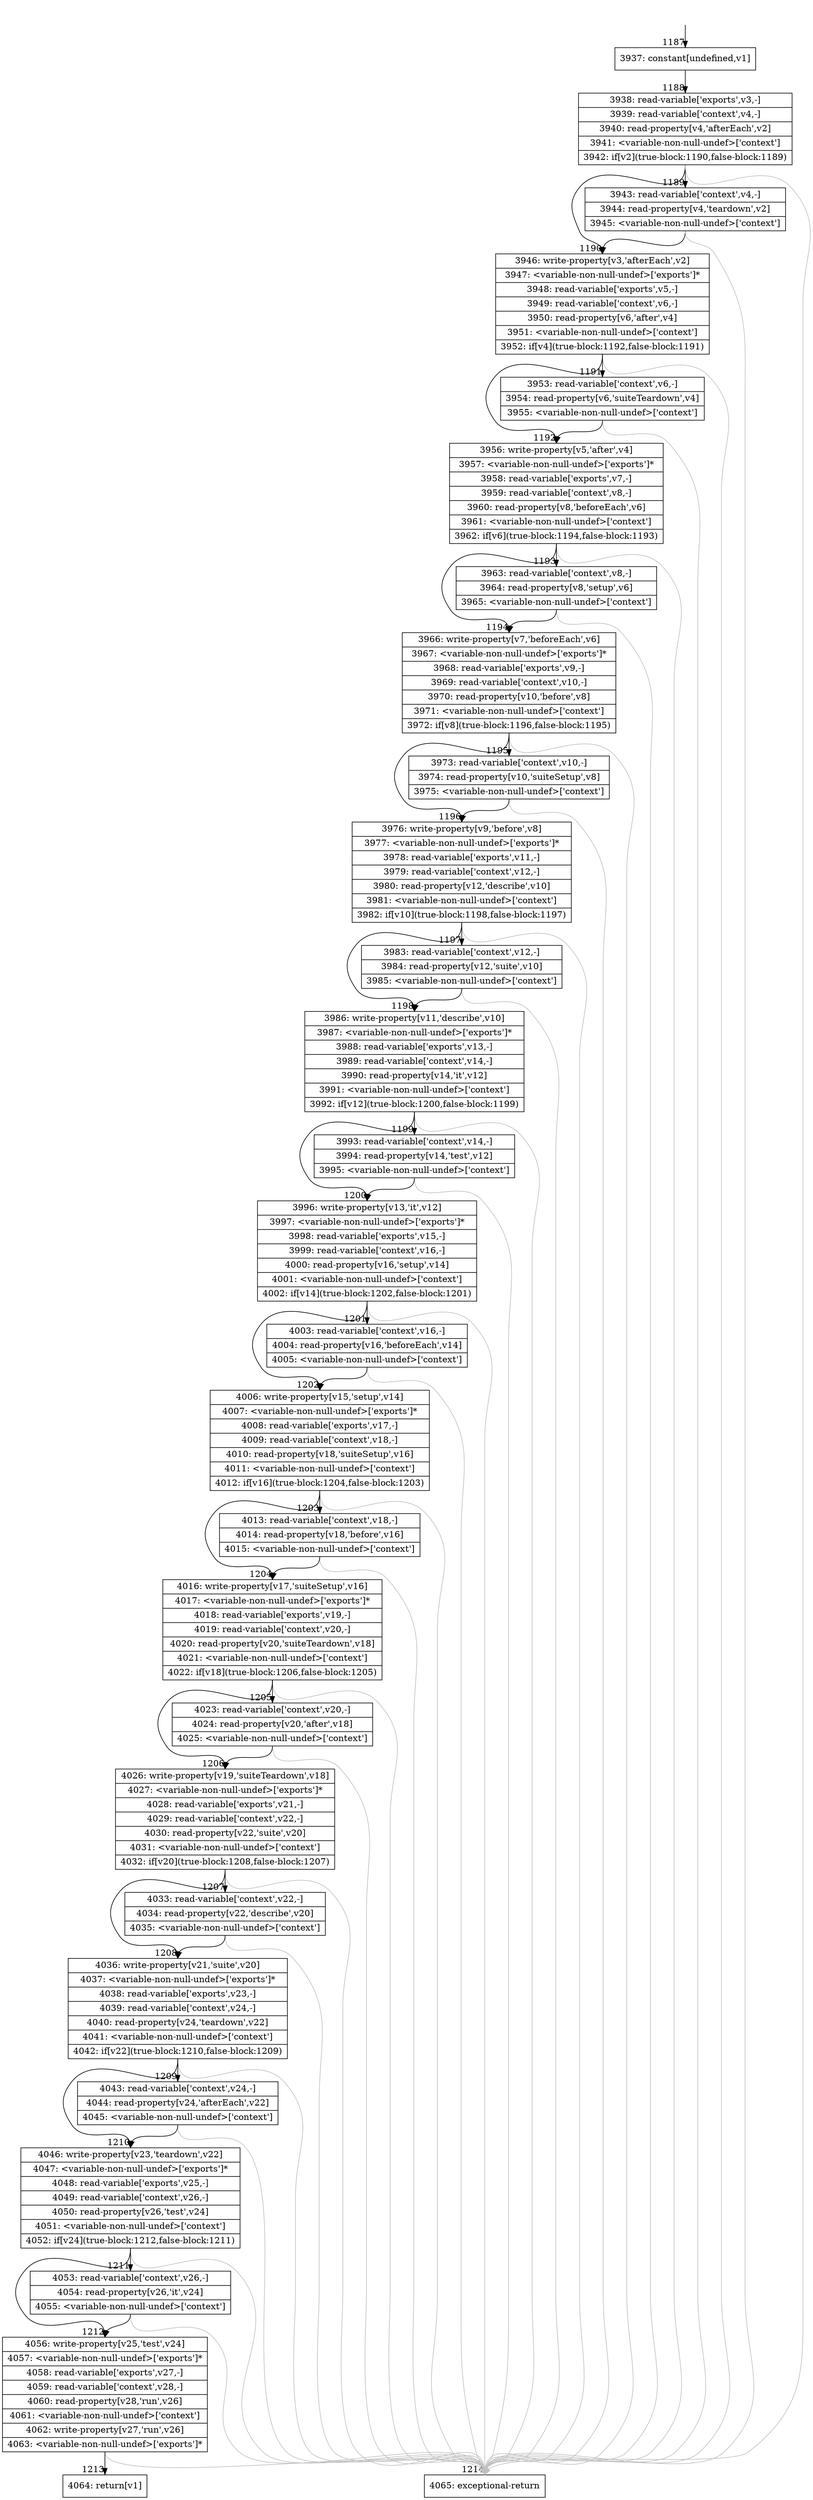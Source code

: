 digraph {
rankdir="TD"
BB_entry117[shape=none,label=""];
BB_entry117 -> BB1187 [tailport=s, headport=n, headlabel="    1187"]
BB1187 [shape=record label="{3937: constant[undefined,v1]}" ] 
BB1187 -> BB1188 [tailport=s, headport=n, headlabel="      1188"]
BB1188 [shape=record label="{3938: read-variable['exports',v3,-]|3939: read-variable['context',v4,-]|3940: read-property[v4,'afterEach',v2]|3941: \<variable-non-null-undef\>['context']|3942: if[v2](true-block:1190,false-block:1189)}" ] 
BB1188 -> BB1190 [tailport=s, headport=n, headlabel="      1190"]
BB1188 -> BB1189 [tailport=s, headport=n, headlabel="      1189"]
BB1188 -> BB1214 [tailport=s, headport=n, color=gray, headlabel="      1214"]
BB1189 [shape=record label="{3943: read-variable['context',v4,-]|3944: read-property[v4,'teardown',v2]|3945: \<variable-non-null-undef\>['context']}" ] 
BB1189 -> BB1190 [tailport=s, headport=n]
BB1189 -> BB1214 [tailport=s, headport=n, color=gray]
BB1190 [shape=record label="{3946: write-property[v3,'afterEach',v2]|3947: \<variable-non-null-undef\>['exports']*|3948: read-variable['exports',v5,-]|3949: read-variable['context',v6,-]|3950: read-property[v6,'after',v4]|3951: \<variable-non-null-undef\>['context']|3952: if[v4](true-block:1192,false-block:1191)}" ] 
BB1190 -> BB1192 [tailport=s, headport=n, headlabel="      1192"]
BB1190 -> BB1191 [tailport=s, headport=n, headlabel="      1191"]
BB1190 -> BB1214 [tailport=s, headport=n, color=gray]
BB1191 [shape=record label="{3953: read-variable['context',v6,-]|3954: read-property[v6,'suiteTeardown',v4]|3955: \<variable-non-null-undef\>['context']}" ] 
BB1191 -> BB1192 [tailport=s, headport=n]
BB1191 -> BB1214 [tailport=s, headport=n, color=gray]
BB1192 [shape=record label="{3956: write-property[v5,'after',v4]|3957: \<variable-non-null-undef\>['exports']*|3958: read-variable['exports',v7,-]|3959: read-variable['context',v8,-]|3960: read-property[v8,'beforeEach',v6]|3961: \<variable-non-null-undef\>['context']|3962: if[v6](true-block:1194,false-block:1193)}" ] 
BB1192 -> BB1194 [tailport=s, headport=n, headlabel="      1194"]
BB1192 -> BB1193 [tailport=s, headport=n, headlabel="      1193"]
BB1192 -> BB1214 [tailport=s, headport=n, color=gray]
BB1193 [shape=record label="{3963: read-variable['context',v8,-]|3964: read-property[v8,'setup',v6]|3965: \<variable-non-null-undef\>['context']}" ] 
BB1193 -> BB1194 [tailport=s, headport=n]
BB1193 -> BB1214 [tailport=s, headport=n, color=gray]
BB1194 [shape=record label="{3966: write-property[v7,'beforeEach',v6]|3967: \<variable-non-null-undef\>['exports']*|3968: read-variable['exports',v9,-]|3969: read-variable['context',v10,-]|3970: read-property[v10,'before',v8]|3971: \<variable-non-null-undef\>['context']|3972: if[v8](true-block:1196,false-block:1195)}" ] 
BB1194 -> BB1196 [tailport=s, headport=n, headlabel="      1196"]
BB1194 -> BB1195 [tailport=s, headport=n, headlabel="      1195"]
BB1194 -> BB1214 [tailport=s, headport=n, color=gray]
BB1195 [shape=record label="{3973: read-variable['context',v10,-]|3974: read-property[v10,'suiteSetup',v8]|3975: \<variable-non-null-undef\>['context']}" ] 
BB1195 -> BB1196 [tailport=s, headport=n]
BB1195 -> BB1214 [tailport=s, headport=n, color=gray]
BB1196 [shape=record label="{3976: write-property[v9,'before',v8]|3977: \<variable-non-null-undef\>['exports']*|3978: read-variable['exports',v11,-]|3979: read-variable['context',v12,-]|3980: read-property[v12,'describe',v10]|3981: \<variable-non-null-undef\>['context']|3982: if[v10](true-block:1198,false-block:1197)}" ] 
BB1196 -> BB1198 [tailport=s, headport=n, headlabel="      1198"]
BB1196 -> BB1197 [tailport=s, headport=n, headlabel="      1197"]
BB1196 -> BB1214 [tailport=s, headport=n, color=gray]
BB1197 [shape=record label="{3983: read-variable['context',v12,-]|3984: read-property[v12,'suite',v10]|3985: \<variable-non-null-undef\>['context']}" ] 
BB1197 -> BB1198 [tailport=s, headport=n]
BB1197 -> BB1214 [tailport=s, headport=n, color=gray]
BB1198 [shape=record label="{3986: write-property[v11,'describe',v10]|3987: \<variable-non-null-undef\>['exports']*|3988: read-variable['exports',v13,-]|3989: read-variable['context',v14,-]|3990: read-property[v14,'it',v12]|3991: \<variable-non-null-undef\>['context']|3992: if[v12](true-block:1200,false-block:1199)}" ] 
BB1198 -> BB1200 [tailport=s, headport=n, headlabel="      1200"]
BB1198 -> BB1199 [tailport=s, headport=n, headlabel="      1199"]
BB1198 -> BB1214 [tailport=s, headport=n, color=gray]
BB1199 [shape=record label="{3993: read-variable['context',v14,-]|3994: read-property[v14,'test',v12]|3995: \<variable-non-null-undef\>['context']}" ] 
BB1199 -> BB1200 [tailport=s, headport=n]
BB1199 -> BB1214 [tailport=s, headport=n, color=gray]
BB1200 [shape=record label="{3996: write-property[v13,'it',v12]|3997: \<variable-non-null-undef\>['exports']*|3998: read-variable['exports',v15,-]|3999: read-variable['context',v16,-]|4000: read-property[v16,'setup',v14]|4001: \<variable-non-null-undef\>['context']|4002: if[v14](true-block:1202,false-block:1201)}" ] 
BB1200 -> BB1202 [tailport=s, headport=n, headlabel="      1202"]
BB1200 -> BB1201 [tailport=s, headport=n, headlabel="      1201"]
BB1200 -> BB1214 [tailport=s, headport=n, color=gray]
BB1201 [shape=record label="{4003: read-variable['context',v16,-]|4004: read-property[v16,'beforeEach',v14]|4005: \<variable-non-null-undef\>['context']}" ] 
BB1201 -> BB1202 [tailport=s, headport=n]
BB1201 -> BB1214 [tailport=s, headport=n, color=gray]
BB1202 [shape=record label="{4006: write-property[v15,'setup',v14]|4007: \<variable-non-null-undef\>['exports']*|4008: read-variable['exports',v17,-]|4009: read-variable['context',v18,-]|4010: read-property[v18,'suiteSetup',v16]|4011: \<variable-non-null-undef\>['context']|4012: if[v16](true-block:1204,false-block:1203)}" ] 
BB1202 -> BB1204 [tailport=s, headport=n, headlabel="      1204"]
BB1202 -> BB1203 [tailport=s, headport=n, headlabel="      1203"]
BB1202 -> BB1214 [tailport=s, headport=n, color=gray]
BB1203 [shape=record label="{4013: read-variable['context',v18,-]|4014: read-property[v18,'before',v16]|4015: \<variable-non-null-undef\>['context']}" ] 
BB1203 -> BB1204 [tailport=s, headport=n]
BB1203 -> BB1214 [tailport=s, headport=n, color=gray]
BB1204 [shape=record label="{4016: write-property[v17,'suiteSetup',v16]|4017: \<variable-non-null-undef\>['exports']*|4018: read-variable['exports',v19,-]|4019: read-variable['context',v20,-]|4020: read-property[v20,'suiteTeardown',v18]|4021: \<variable-non-null-undef\>['context']|4022: if[v18](true-block:1206,false-block:1205)}" ] 
BB1204 -> BB1206 [tailport=s, headport=n, headlabel="      1206"]
BB1204 -> BB1205 [tailport=s, headport=n, headlabel="      1205"]
BB1204 -> BB1214 [tailport=s, headport=n, color=gray]
BB1205 [shape=record label="{4023: read-variable['context',v20,-]|4024: read-property[v20,'after',v18]|4025: \<variable-non-null-undef\>['context']}" ] 
BB1205 -> BB1206 [tailport=s, headport=n]
BB1205 -> BB1214 [tailport=s, headport=n, color=gray]
BB1206 [shape=record label="{4026: write-property[v19,'suiteTeardown',v18]|4027: \<variable-non-null-undef\>['exports']*|4028: read-variable['exports',v21,-]|4029: read-variable['context',v22,-]|4030: read-property[v22,'suite',v20]|4031: \<variable-non-null-undef\>['context']|4032: if[v20](true-block:1208,false-block:1207)}" ] 
BB1206 -> BB1208 [tailport=s, headport=n, headlabel="      1208"]
BB1206 -> BB1207 [tailport=s, headport=n, headlabel="      1207"]
BB1206 -> BB1214 [tailport=s, headport=n, color=gray]
BB1207 [shape=record label="{4033: read-variable['context',v22,-]|4034: read-property[v22,'describe',v20]|4035: \<variable-non-null-undef\>['context']}" ] 
BB1207 -> BB1208 [tailport=s, headport=n]
BB1207 -> BB1214 [tailport=s, headport=n, color=gray]
BB1208 [shape=record label="{4036: write-property[v21,'suite',v20]|4037: \<variable-non-null-undef\>['exports']*|4038: read-variable['exports',v23,-]|4039: read-variable['context',v24,-]|4040: read-property[v24,'teardown',v22]|4041: \<variable-non-null-undef\>['context']|4042: if[v22](true-block:1210,false-block:1209)}" ] 
BB1208 -> BB1210 [tailport=s, headport=n, headlabel="      1210"]
BB1208 -> BB1209 [tailport=s, headport=n, headlabel="      1209"]
BB1208 -> BB1214 [tailport=s, headport=n, color=gray]
BB1209 [shape=record label="{4043: read-variable['context',v24,-]|4044: read-property[v24,'afterEach',v22]|4045: \<variable-non-null-undef\>['context']}" ] 
BB1209 -> BB1210 [tailport=s, headport=n]
BB1209 -> BB1214 [tailport=s, headport=n, color=gray]
BB1210 [shape=record label="{4046: write-property[v23,'teardown',v22]|4047: \<variable-non-null-undef\>['exports']*|4048: read-variable['exports',v25,-]|4049: read-variable['context',v26,-]|4050: read-property[v26,'test',v24]|4051: \<variable-non-null-undef\>['context']|4052: if[v24](true-block:1212,false-block:1211)}" ] 
BB1210 -> BB1212 [tailport=s, headport=n, headlabel="      1212"]
BB1210 -> BB1211 [tailport=s, headport=n, headlabel="      1211"]
BB1210 -> BB1214 [tailport=s, headport=n, color=gray]
BB1211 [shape=record label="{4053: read-variable['context',v26,-]|4054: read-property[v26,'it',v24]|4055: \<variable-non-null-undef\>['context']}" ] 
BB1211 -> BB1212 [tailport=s, headport=n]
BB1211 -> BB1214 [tailport=s, headport=n, color=gray]
BB1212 [shape=record label="{4056: write-property[v25,'test',v24]|4057: \<variable-non-null-undef\>['exports']*|4058: read-variable['exports',v27,-]|4059: read-variable['context',v28,-]|4060: read-property[v28,'run',v26]|4061: \<variable-non-null-undef\>['context']|4062: write-property[v27,'run',v26]|4063: \<variable-non-null-undef\>['exports']*}" ] 
BB1212 -> BB1213 [tailport=s, headport=n, headlabel="      1213"]
BB1212 -> BB1214 [tailport=s, headport=n, color=gray]
BB1213 [shape=record label="{4064: return[v1]}" ] 
BB1214 [shape=record label="{4065: exceptional-return}" ] 
//#$~ 1508
}
